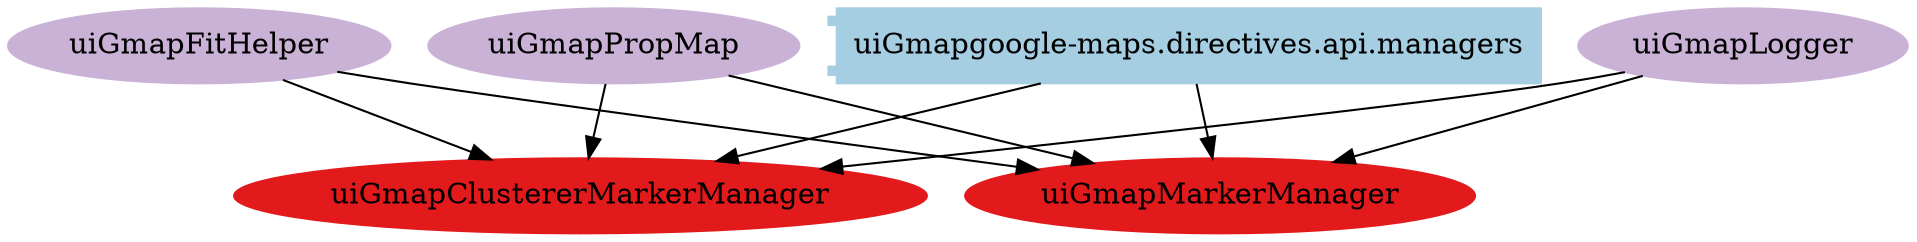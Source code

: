 digraph dependencies {
  node[shape="component",style="filled",colorscheme=paired12]


    node[shape="component"]
    "uiGmapgoogle-maps.directives.api.managers"[label="uiGmapgoogle-maps.directives.api.managers", color=1]

    


    node[shape="ellipse"]
    


    

    

    
      "uiGmapClustererMarkerManager"[label="uiGmapClustererMarkerManager", color=6]
      "uiGmapgoogle-maps.directives.api.managers" -> "uiGmapClustererMarkerManager"
    
      "uiGmapMarkerManager"[label="uiGmapMarkerManager", color=6]
      "uiGmapgoogle-maps.directives.api.managers" -> "uiGmapMarkerManager"
    

    node[shape="cds"]
    

    









    node[shape="ellipse",style="filled", color=9]
    

    


    

    

    
      
        "uiGmapLogger"[label="uiGmapLogger"]
        "uiGmapLogger" -> "uiGmapClustererMarkerManager"
      
        "uiGmapFitHelper"[label="uiGmapFitHelper"]
        "uiGmapFitHelper" -> "uiGmapClustererMarkerManager"
      
        "uiGmapPropMap"[label="uiGmapPropMap"]
        "uiGmapPropMap" -> "uiGmapClustererMarkerManager"
      
    
      
        "uiGmapLogger"[label="uiGmapLogger"]
        "uiGmapLogger" -> "uiGmapMarkerManager"
      
        "uiGmapFitHelper"[label="uiGmapFitHelper"]
        "uiGmapFitHelper" -> "uiGmapMarkerManager"
      
        "uiGmapPropMap"[label="uiGmapPropMap"]
        "uiGmapPropMap" -> "uiGmapMarkerManager"
      
    

    


}
